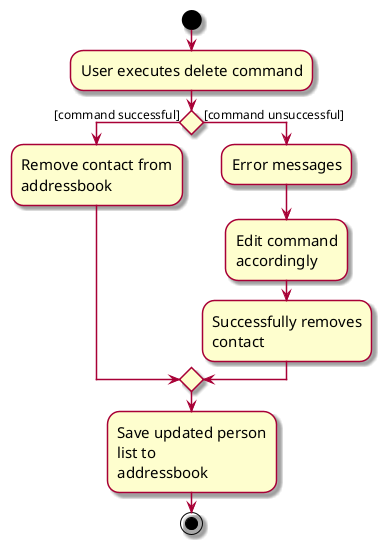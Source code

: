 @startuml
skin rose
skinparam ActivityFontSize 15
skinparam ArrowFontSize 12
start
:User executes delete command;

'Since the beta syntax does not support placing the condition outside the
'diamond we place it as the true branch instead.

if () then ([command successful])
    :Remove contact from
    addressbook;
else ([command unsuccessful])
    :Error messages;
    :Edit command
    accordingly;
    :Successfully removes
    contact;
endif
:Save updated person
list to
addressbook;
stop
@enduml
